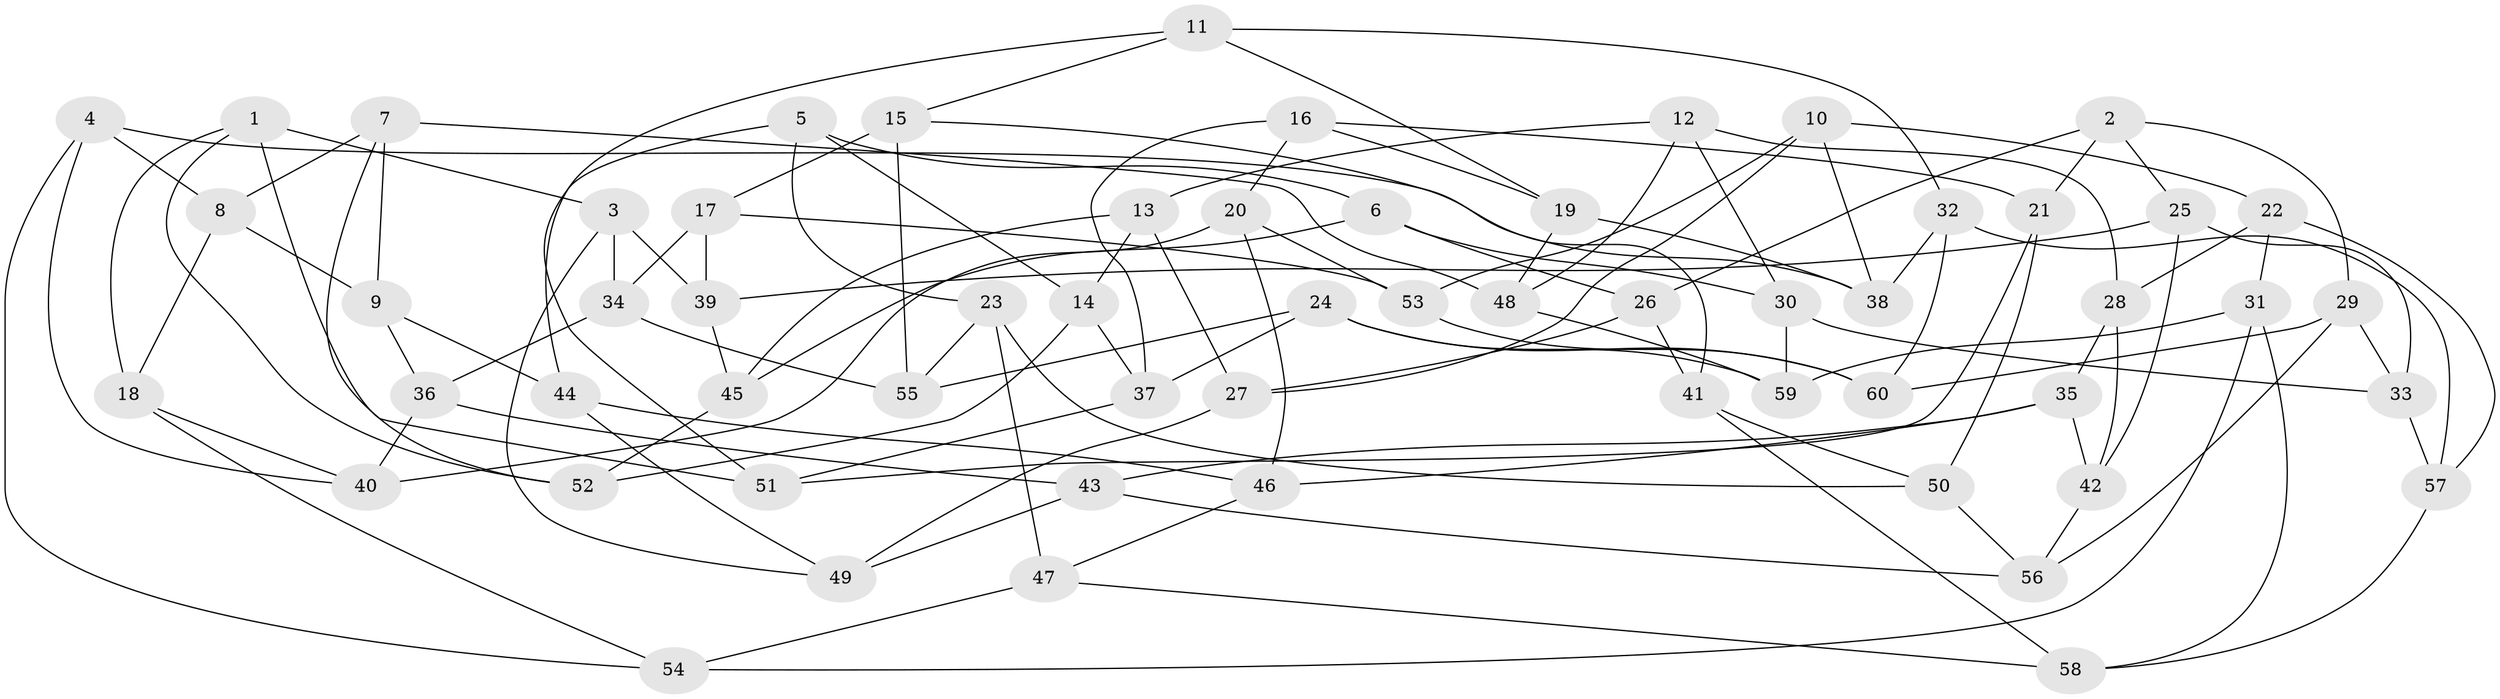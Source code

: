 // coarse degree distribution, {4: 0.3333333333333333, 6: 0.6666666666666666}
// Generated by graph-tools (version 1.1) at 2025/24/03/03/25 07:24:27]
// undirected, 60 vertices, 120 edges
graph export_dot {
graph [start="1"]
  node [color=gray90,style=filled];
  1;
  2;
  3;
  4;
  5;
  6;
  7;
  8;
  9;
  10;
  11;
  12;
  13;
  14;
  15;
  16;
  17;
  18;
  19;
  20;
  21;
  22;
  23;
  24;
  25;
  26;
  27;
  28;
  29;
  30;
  31;
  32;
  33;
  34;
  35;
  36;
  37;
  38;
  39;
  40;
  41;
  42;
  43;
  44;
  45;
  46;
  47;
  48;
  49;
  50;
  51;
  52;
  53;
  54;
  55;
  56;
  57;
  58;
  59;
  60;
  1 -- 18;
  1 -- 52;
  1 -- 3;
  1 -- 51;
  2 -- 25;
  2 -- 29;
  2 -- 26;
  2 -- 21;
  3 -- 49;
  3 -- 39;
  3 -- 34;
  4 -- 8;
  4 -- 54;
  4 -- 38;
  4 -- 40;
  5 -- 23;
  5 -- 14;
  5 -- 51;
  5 -- 6;
  6 -- 26;
  6 -- 45;
  6 -- 30;
  7 -- 48;
  7 -- 9;
  7 -- 52;
  7 -- 8;
  8 -- 9;
  8 -- 18;
  9 -- 44;
  9 -- 36;
  10 -- 27;
  10 -- 22;
  10 -- 38;
  10 -- 53;
  11 -- 19;
  11 -- 32;
  11 -- 15;
  11 -- 44;
  12 -- 30;
  12 -- 48;
  12 -- 13;
  12 -- 28;
  13 -- 14;
  13 -- 27;
  13 -- 45;
  14 -- 37;
  14 -- 52;
  15 -- 41;
  15 -- 55;
  15 -- 17;
  16 -- 20;
  16 -- 19;
  16 -- 37;
  16 -- 21;
  17 -- 39;
  17 -- 34;
  17 -- 53;
  18 -- 54;
  18 -- 40;
  19 -- 38;
  19 -- 48;
  20 -- 53;
  20 -- 46;
  20 -- 40;
  21 -- 51;
  21 -- 50;
  22 -- 28;
  22 -- 57;
  22 -- 31;
  23 -- 55;
  23 -- 47;
  23 -- 50;
  24 -- 59;
  24 -- 55;
  24 -- 37;
  24 -- 60;
  25 -- 33;
  25 -- 42;
  25 -- 39;
  26 -- 41;
  26 -- 27;
  27 -- 49;
  28 -- 35;
  28 -- 42;
  29 -- 33;
  29 -- 56;
  29 -- 60;
  30 -- 33;
  30 -- 59;
  31 -- 54;
  31 -- 58;
  31 -- 59;
  32 -- 38;
  32 -- 60;
  32 -- 57;
  33 -- 57;
  34 -- 36;
  34 -- 55;
  35 -- 43;
  35 -- 46;
  35 -- 42;
  36 -- 40;
  36 -- 43;
  37 -- 51;
  39 -- 45;
  41 -- 58;
  41 -- 50;
  42 -- 56;
  43 -- 56;
  43 -- 49;
  44 -- 46;
  44 -- 49;
  45 -- 52;
  46 -- 47;
  47 -- 58;
  47 -- 54;
  48 -- 59;
  50 -- 56;
  53 -- 60;
  57 -- 58;
}
